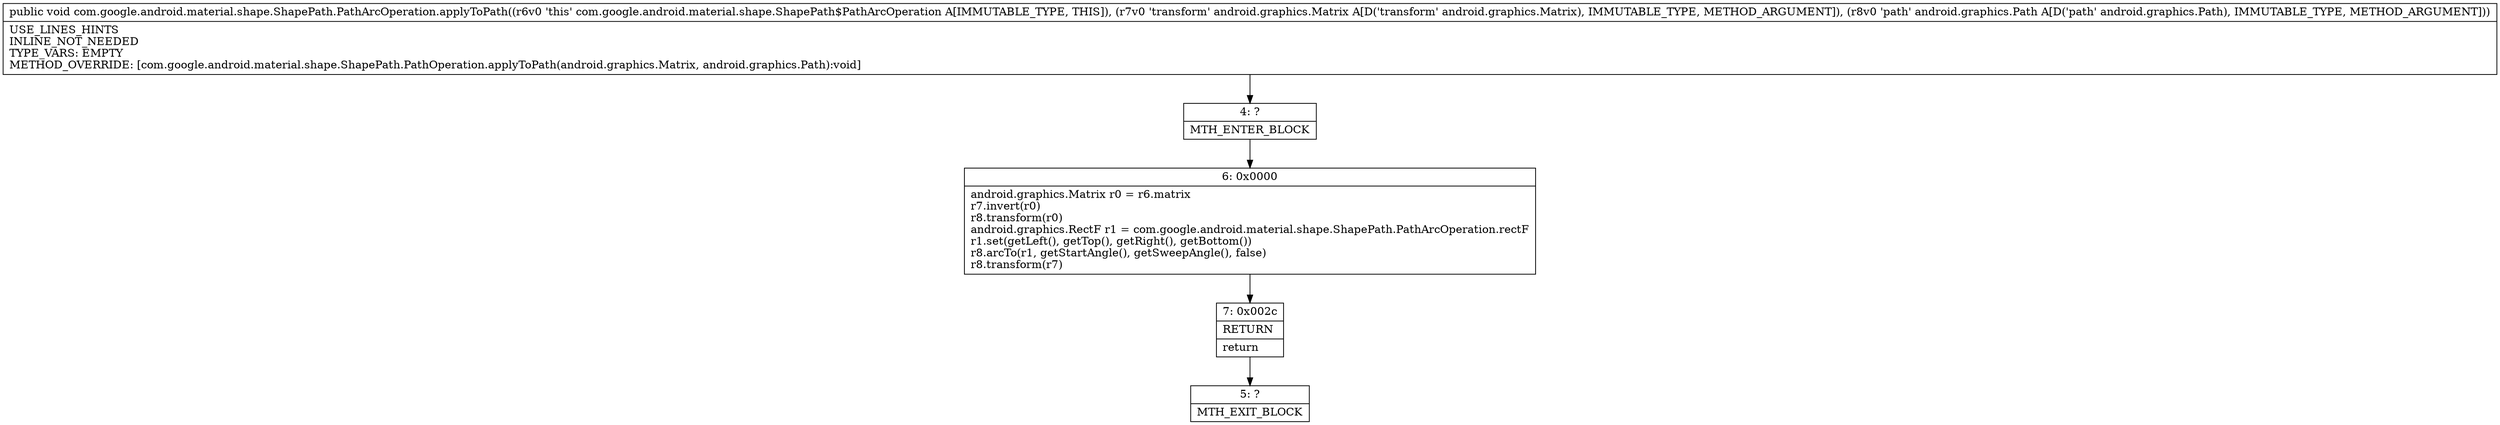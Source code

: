 digraph "CFG forcom.google.android.material.shape.ShapePath.PathArcOperation.applyToPath(Landroid\/graphics\/Matrix;Landroid\/graphics\/Path;)V" {
Node_4 [shape=record,label="{4\:\ ?|MTH_ENTER_BLOCK\l}"];
Node_6 [shape=record,label="{6\:\ 0x0000|android.graphics.Matrix r0 = r6.matrix\lr7.invert(r0)\lr8.transform(r0)\landroid.graphics.RectF r1 = com.google.android.material.shape.ShapePath.PathArcOperation.rectF\lr1.set(getLeft(), getTop(), getRight(), getBottom())\lr8.arcTo(r1, getStartAngle(), getSweepAngle(), false)\lr8.transform(r7)\l}"];
Node_7 [shape=record,label="{7\:\ 0x002c|RETURN\l|return\l}"];
Node_5 [shape=record,label="{5\:\ ?|MTH_EXIT_BLOCK\l}"];
MethodNode[shape=record,label="{public void com.google.android.material.shape.ShapePath.PathArcOperation.applyToPath((r6v0 'this' com.google.android.material.shape.ShapePath$PathArcOperation A[IMMUTABLE_TYPE, THIS]), (r7v0 'transform' android.graphics.Matrix A[D('transform' android.graphics.Matrix), IMMUTABLE_TYPE, METHOD_ARGUMENT]), (r8v0 'path' android.graphics.Path A[D('path' android.graphics.Path), IMMUTABLE_TYPE, METHOD_ARGUMENT]))  | USE_LINES_HINTS\lINLINE_NOT_NEEDED\lTYPE_VARS: EMPTY\lMETHOD_OVERRIDE: [com.google.android.material.shape.ShapePath.PathOperation.applyToPath(android.graphics.Matrix, android.graphics.Path):void]\l}"];
MethodNode -> Node_4;Node_4 -> Node_6;
Node_6 -> Node_7;
Node_7 -> Node_5;
}

